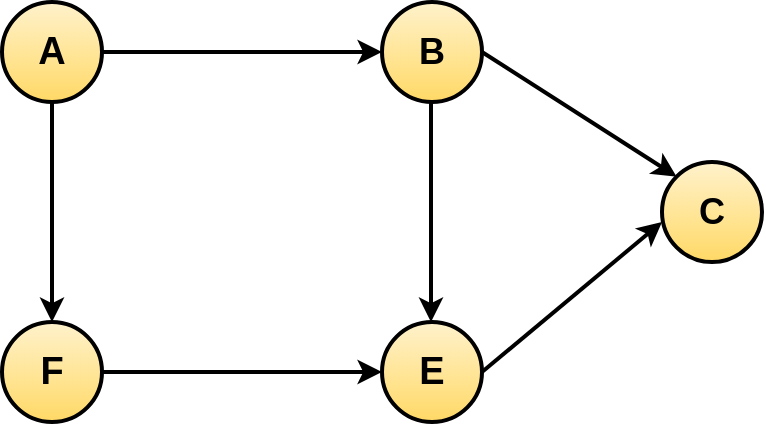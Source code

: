 <mxfile version="24.0.2" type="github">
  <diagram name="Page-1" id="IQhDEu-CzyqysFeyJH2f">
    <mxGraphModel dx="880" dy="434" grid="1" gridSize="10" guides="1" tooltips="1" connect="1" arrows="1" fold="1" page="1" pageScale="1" pageWidth="850" pageHeight="1100" math="0" shadow="0">
      <root>
        <mxCell id="0" />
        <mxCell id="1" parent="0" />
        <mxCell id="pwVqVg-RK4_-Da-cYcVV-1" value="&lt;font style=&quot;font-size: 18px;&quot;&gt;C&lt;/font&gt;" style="ellipse;whiteSpace=wrap;html=1;aspect=fixed;fillColor=#fff2cc;strokeColor=default;gradientColor=#ffd966;fontStyle=1;labelBorderColor=none;strokeWidth=2;" parent="1" vertex="1">
          <mxGeometry x="480" y="190" width="50" height="50" as="geometry" />
        </mxCell>
        <mxCell id="pwVqVg-RK4_-Da-cYcVV-2" value="&lt;font style=&quot;font-size: 18px;&quot;&gt;B&lt;/font&gt;" style="ellipse;whiteSpace=wrap;html=1;aspect=fixed;fillColor=#fff2cc;strokeColor=default;gradientColor=#ffd966;fontStyle=1;labelBorderColor=none;strokeWidth=2;" parent="1" vertex="1">
          <mxGeometry x="340" y="110" width="50" height="50" as="geometry" />
        </mxCell>
        <mxCell id="pwVqVg-RK4_-Da-cYcVV-3" value="&lt;font style=&quot;font-size: 19px;&quot;&gt;A&lt;/font&gt;" style="ellipse;whiteSpace=wrap;html=1;aspect=fixed;fillColor=#fff2cc;strokeColor=default;gradientColor=#ffd966;fontStyle=1;labelBorderColor=none;strokeWidth=2;" parent="1" vertex="1">
          <mxGeometry x="150" y="110" width="50" height="50" as="geometry" />
        </mxCell>
        <mxCell id="pwVqVg-RK4_-Da-cYcVV-4" value="&lt;span style=&quot;font-size: 19px;&quot;&gt;F&lt;/span&gt;" style="ellipse;whiteSpace=wrap;html=1;aspect=fixed;fillColor=#fff2cc;strokeColor=default;gradientColor=#ffd966;fontStyle=1;labelBorderColor=none;strokeWidth=2;" parent="1" vertex="1">
          <mxGeometry x="150" y="270" width="50" height="50" as="geometry" />
        </mxCell>
        <mxCell id="pwVqVg-RK4_-Da-cYcVV-5" value="&lt;span style=&quot;font-size: 19px;&quot;&gt;E&lt;/span&gt;" style="ellipse;whiteSpace=wrap;html=1;aspect=fixed;fillColor=#fff2cc;strokeColor=default;gradientColor=#ffd966;fontStyle=1;labelBorderColor=none;strokeWidth=2;" parent="1" vertex="1">
          <mxGeometry x="340" y="270" width="50" height="50" as="geometry" />
        </mxCell>
        <mxCell id="pwVqVg-RK4_-Da-cYcVV-6" value="" style="endArrow=classic;html=1;rounded=0;strokeWidth=2;exitX=1;exitY=0.5;exitDx=0;exitDy=0;entryX=0;entryY=0.5;entryDx=0;entryDy=0;" parent="1" source="pwVqVg-RK4_-Da-cYcVV-3" target="pwVqVg-RK4_-Da-cYcVV-2" edge="1">
          <mxGeometry width="50" height="50" relative="1" as="geometry">
            <mxPoint x="400" y="250" as="sourcePoint" />
            <mxPoint x="450" y="200" as="targetPoint" />
          </mxGeometry>
        </mxCell>
        <mxCell id="pwVqVg-RK4_-Da-cYcVV-7" value="" style="endArrow=classic;html=1;rounded=0;strokeWidth=2;exitX=1;exitY=0.5;exitDx=0;exitDy=0;entryX=0;entryY=0.5;entryDx=0;entryDy=0;" parent="1" source="pwVqVg-RK4_-Da-cYcVV-4" target="pwVqVg-RK4_-Da-cYcVV-5" edge="1">
          <mxGeometry width="50" height="50" relative="1" as="geometry">
            <mxPoint x="210" y="294.5" as="sourcePoint" />
            <mxPoint x="330" y="300" as="targetPoint" />
          </mxGeometry>
        </mxCell>
        <mxCell id="pwVqVg-RK4_-Da-cYcVV-8" value="" style="endArrow=classic;html=1;rounded=0;strokeWidth=2;exitX=0.5;exitY=1;exitDx=0;exitDy=0;entryX=0.5;entryY=0;entryDx=0;entryDy=0;entryPerimeter=0;" parent="1" source="pwVqVg-RK4_-Da-cYcVV-3" target="pwVqVg-RK4_-Da-cYcVV-4" edge="1">
          <mxGeometry width="50" height="50" relative="1" as="geometry">
            <mxPoint x="180" y="170" as="sourcePoint" />
            <mxPoint x="170" y="260" as="targetPoint" />
            <Array as="points">
              <mxPoint x="175" y="210" />
            </Array>
          </mxGeometry>
        </mxCell>
        <mxCell id="pwVqVg-RK4_-Da-cYcVV-9" value="" style="endArrow=classic;html=1;rounded=0;strokeWidth=2;exitX=0.5;exitY=1;exitDx=0;exitDy=0;entryX=0.5;entryY=0;entryDx=0;entryDy=0;entryPerimeter=0;" parent="1" edge="1">
          <mxGeometry width="50" height="50" relative="1" as="geometry">
            <mxPoint x="364.5" y="160" as="sourcePoint" />
            <mxPoint x="364.5" y="270" as="targetPoint" />
            <Array as="points" />
          </mxGeometry>
        </mxCell>
        <mxCell id="pwVqVg-RK4_-Da-cYcVV-10" value="" style="endArrow=classic;html=1;rounded=0;strokeWidth=2;exitX=1;exitY=0.5;exitDx=0;exitDy=0;entryX=0;entryY=0.6;entryDx=0;entryDy=0;entryPerimeter=0;" parent="1" source="pwVqVg-RK4_-Da-cYcVV-5" target="pwVqVg-RK4_-Da-cYcVV-1" edge="1">
          <mxGeometry width="50" height="50" relative="1" as="geometry">
            <mxPoint x="410" y="270" as="sourcePoint" />
            <mxPoint x="460" y="220" as="targetPoint" />
          </mxGeometry>
        </mxCell>
        <mxCell id="pwVqVg-RK4_-Da-cYcVV-11" value="" style="endArrow=classic;html=1;rounded=0;strokeWidth=2;entryX=0;entryY=0;entryDx=0;entryDy=0;exitX=1;exitY=0.5;exitDx=0;exitDy=0;" parent="1" source="pwVqVg-RK4_-Da-cYcVV-2" target="pwVqVg-RK4_-Da-cYcVV-1" edge="1">
          <mxGeometry width="50" height="50" relative="1" as="geometry">
            <mxPoint x="400" y="80" as="sourcePoint" />
            <mxPoint x="489" y="190" as="targetPoint" />
          </mxGeometry>
        </mxCell>
      </root>
    </mxGraphModel>
  </diagram>
</mxfile>
